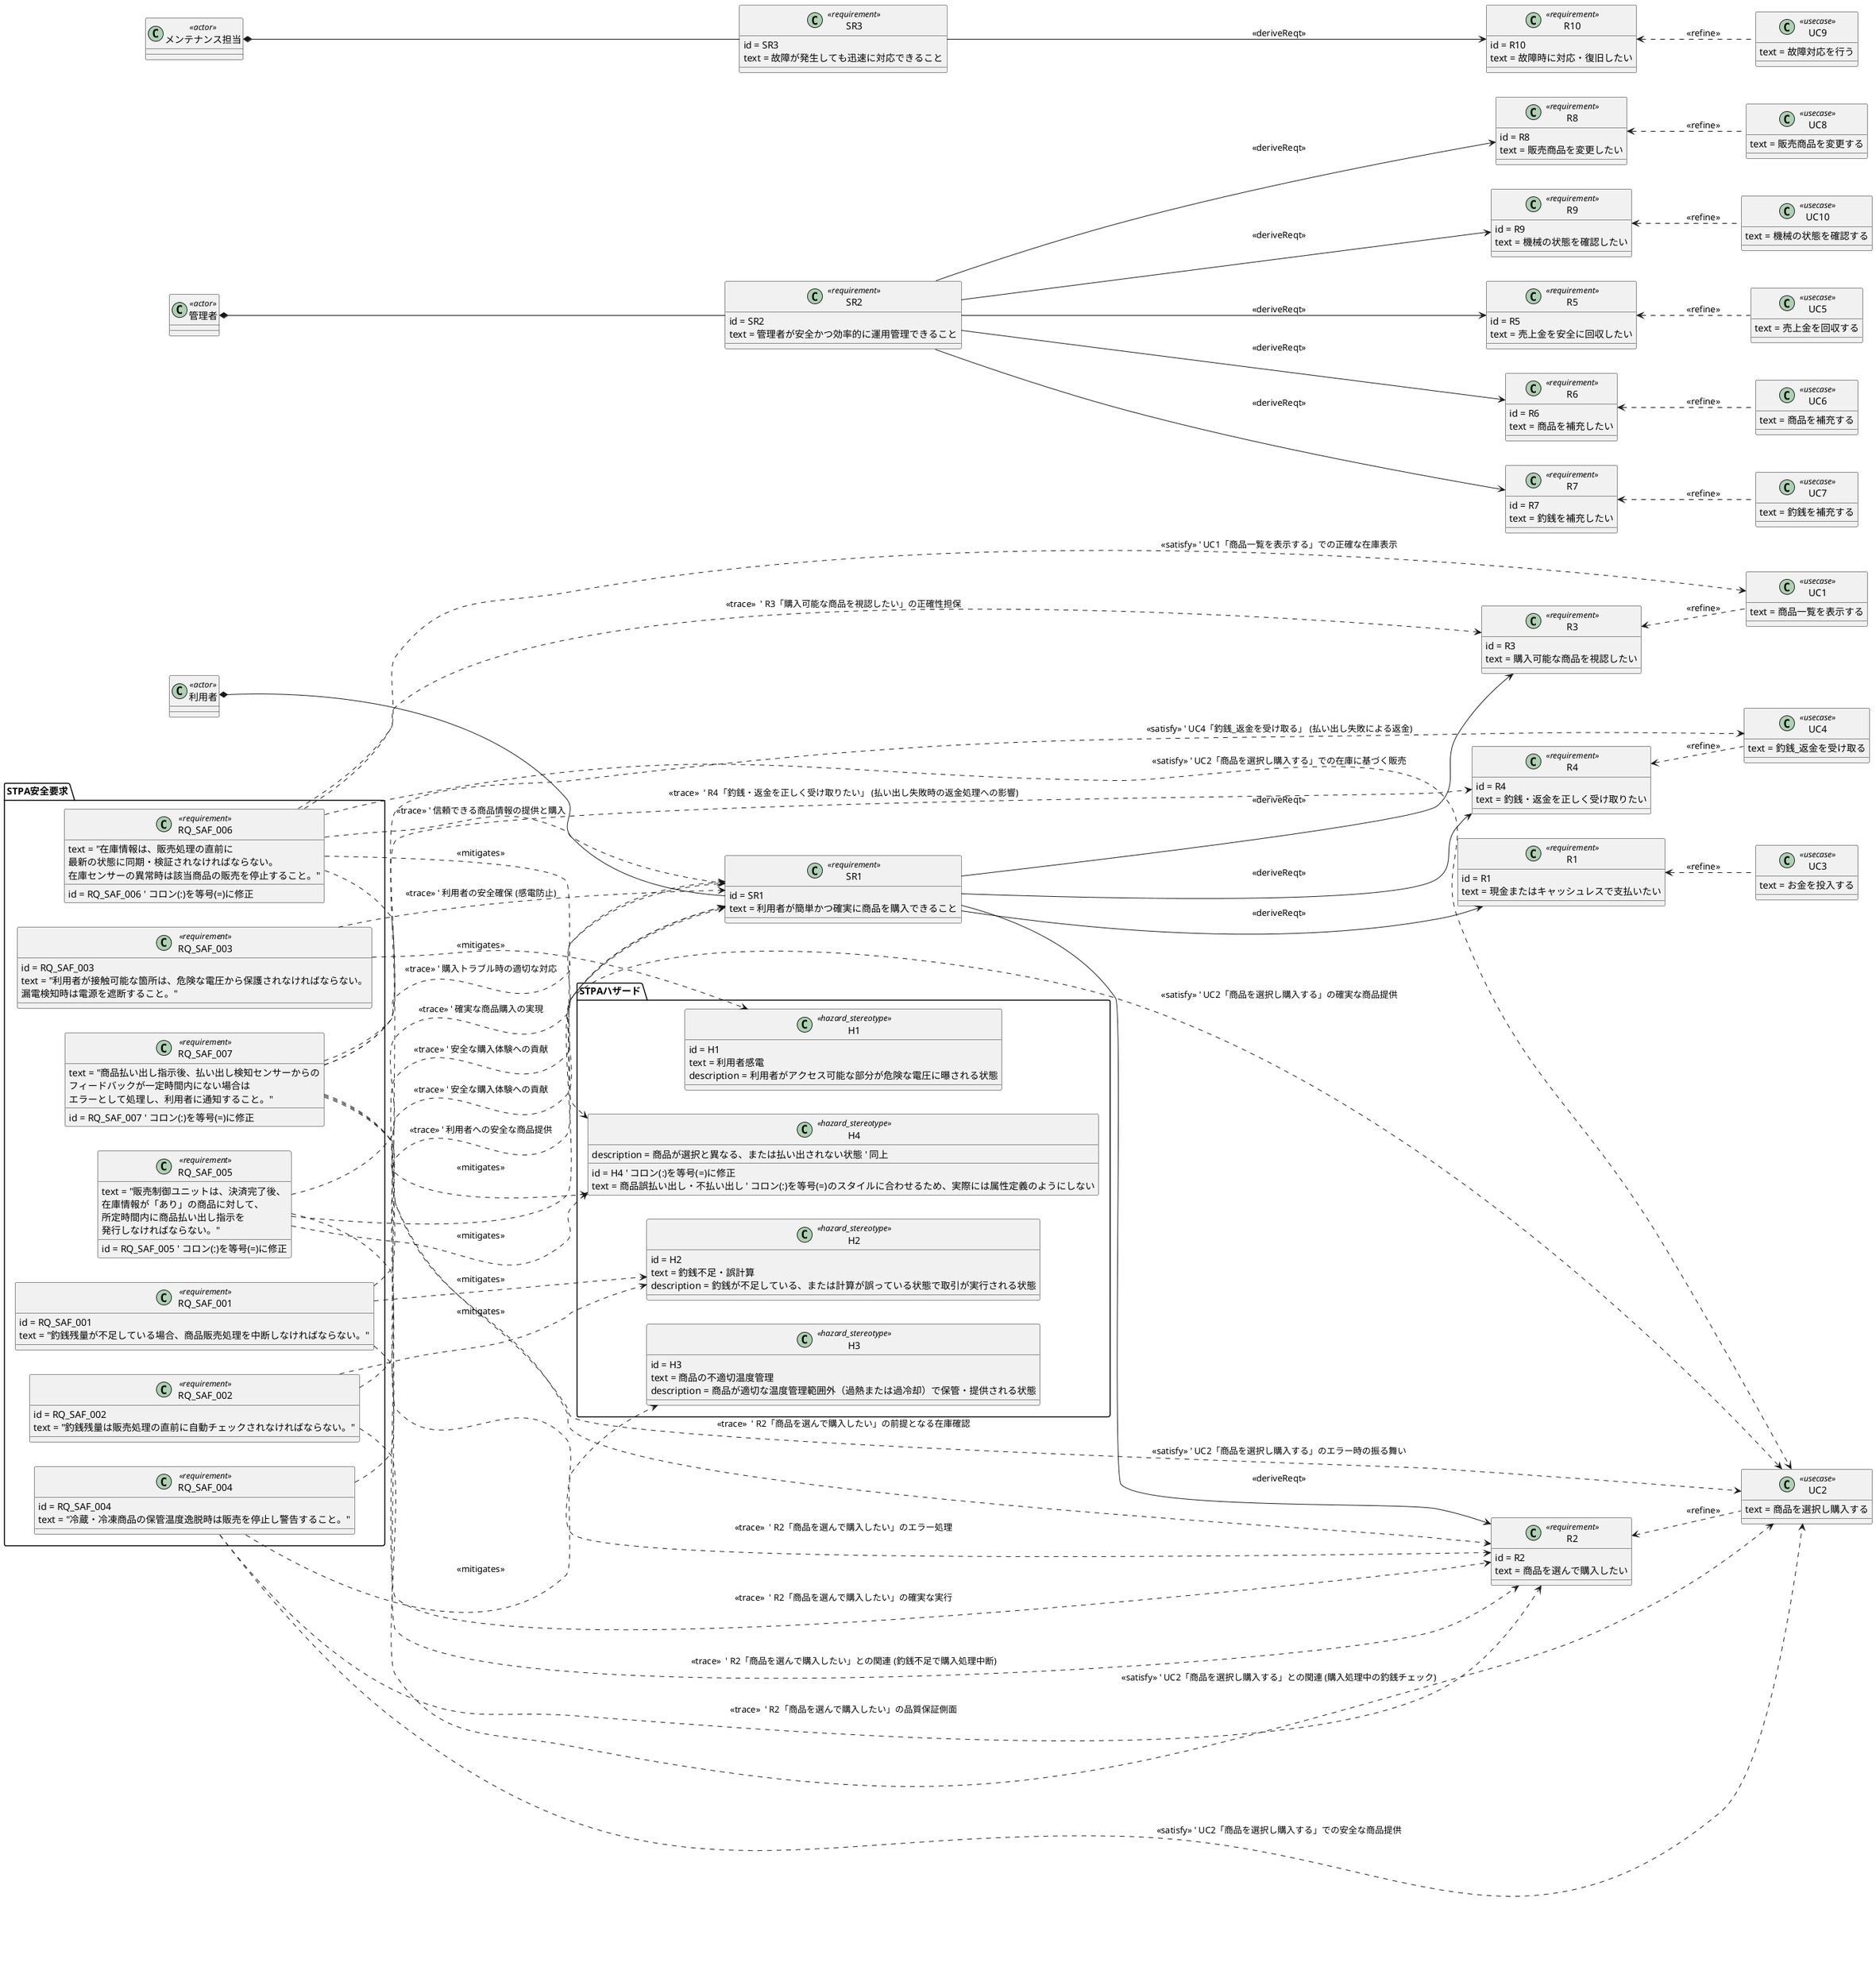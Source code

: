 @startuml
left to right direction

' アクター定義
class 利用者 <<actor>> {}
class 管理者 <<actor>> {}
class メンテナンス担当 <<actor>> {}

' 上位要求
class SR1 <<requirement>> {
  id = SR1
  text = 利用者が簡単かつ確実に商品を購入できること
}
class SR2 <<requirement>> {
  id = SR2
  text = 管理者が安全かつ効率的に運用管理できること
}
class SR3 <<requirement>> {
  id = SR3
  text = 故障が発生しても迅速に対応できること
}

' 子要求（詳細要求）
class R1 <<requirement>> {
  id = R1
  text = 現金またはキャッシュレスで支払いたい
}
class R2 <<requirement>> {
  id = R2
  text = 商品を選んで購入したい
}
class R3 <<requirement>> {
  id = R3
  text = 購入可能な商品を視認したい
}
class R4 <<requirement>> {
  id = R4
  text = 釣銭・返金を正しく受け取りたい
}
class R5 <<requirement>> {
  id = R5
  text = 売上金を安全に回収したい
}
class R6 <<requirement>> {
  id = R6
  text = 商品を補充したい
}
class R7 <<requirement>> {
  id = R7
  text = 釣銭を補充したい
}
class R8 <<requirement>> {
  id = R8
  text = 販売商品を変更したい
}
class R9 <<requirement>> {
  id = R9
  text = 機械の状態を確認したい
}
class R10 <<requirement>> {
  id = R10
  text = 故障時に対応・復旧したい
}

' 要求階層（deriveReqt）
SR1 --> R1 : <<deriveReqt>>
SR1 --> R2 : <<deriveReqt>>
SR1 --> R3 : <<deriveReqt>>
SR1 --> R4 : <<deriveReqt>>

SR2 --> R5 : <<deriveReqt>>
SR2 --> R6 : <<deriveReqt>>
SR2 --> R7 : <<deriveReqt>>
SR2 --> R8 : <<deriveReqt>>
SR2 --> R9 : <<deriveReqt>>

SR3 --> R10 : <<deriveReqt>>

' アクターと上位要求の関係
利用者 *-- SR1
管理者 *-- SR2
メンテナンス担当 *-- SR3

' ユースケース定義
class UC1 <<usecase>> {
  text = 商品一覧を表示する
}
class UC2 <<usecase>> {
  text = 商品を選択し購入する
}
class UC3 <<usecase>> {
  text = お金を投入する
}
class UC4 <<usecase>> {
  text = 釣銭_返金を受け取る
}
class UC5 <<usecase>> {
  text = 売上金を回収する
}
class UC6 <<usecase>> {
  text = 商品を補充する
}
class UC7 <<usecase>> {
  text = 釣銭を補充する
}
class UC8 <<usecase>> {
  text = 販売商品を変更する
}
class UC9 <<usecase>> {
  text = 故障対応を行う
}
class UC10 <<usecase>> {
  text = 機械の状態を確認する
}

' 要求とユースケースのトレーサビリティ
R1 <.. UC3 : <<refine>>
R2 <.. UC2 : <<refine>>
R3 <.. UC1 : <<refine>>
R4 <.. UC4 : <<refine>>
R5 <.. UC5 : <<refine>>
R6 <.. UC6 : <<refine>>
R7 <.. UC7 : <<refine>>
R8 <.. UC8 : <<refine>>
R9 <.. UC10 : <<refine>>
R10 <.. UC9 : <<refine>>

' STPA由来のハザード定義
package "STPAハザード" {
  class H1 <<hazard_stereotype>> {
    id = H1
    text = 利用者感電
    description = 利用者がアクセス可能な部分が危険な電圧に曝される状態
  }
  class H2 <<hazard_stereotype>> {
    id = H2
    text = 釣銭不足・誤計算
    description = 釣銭が不足している、または計算が誤っている状態で取引が実行される状態
  }
  class H3 <<hazard_stereotype>> {
    id = H3
    text = 商品の不適切温度管理
    description = 商品が適切な温度管理範囲外（過熱または過冷却）で保管・提供される状態
  }
  class H4 <<hazard_stereotype>> {
    id = H4 ' コロン(:)を等号(=)に修正
    text = 商品誤払い出し・不払い出し ' コロン(:)を等号(=)のスタイルに合わせるため、実際には属性定義のようにしない
    description = 商品が選択と異なる、または払い出されない状態 ' 同上
  }
}
' skinparam class<<hazard_stereotype>> {
'   BackgroundColor LightCoral
'   BorderColor Red
' }

' <<requirement>> でSTPA安全要求 (既存のものを修正・拡充)
package "STPA安全要求" {
  class RQ_SAF_001 <<requirement>> {
    id = RQ_SAF_001
    text = "釣銭残量が不足している場合、商品販売処理を中断しなければならない。"
  }
  class RQ_SAF_002 <<requirement>> {
    id = RQ_SAF_002
    text = "釣銭残量は販売処理の直前に自動チェックされなければならない。"
  }
  class RQ_SAF_003 <<requirement>> {
    id = RQ_SAF_003
    text = "利用者が接触可能な箇所は、危険な電圧から保護されなければならない。\n漏電検知時は電源を遮断すること。"
  }
  class RQ_SAF_004 <<requirement>> {
    id = RQ_SAF_004
    text = "冷蔵・冷凍商品の保管温度逸脱時は販売を停止し警告すること。"
  }
  class RQ_SAF_005 <<requirement>> {
    id = RQ_SAF_005 ' コロン(:)を等号(=)に修正
    text = "販売制御ユニットは、決済完了後、\n在庫情報が「あり」の商品に対して、\n所定時間内に商品払い出し指示を\n発行しなければならない。"
  }
  class RQ_SAF_006 <<requirement>> {
    id = RQ_SAF_006 ' コロン(:)を等号(=)に修正
    text = "在庫情報は、販売処理の直前に\n最新の状態に同期・検証されなければならない。\n在庫センサーの異常時は該当商品の販売を停止すること。"
  }
  class RQ_SAF_007 <<requirement>> {
    id = RQ_SAF_007 ' コロン(:)を等号(=)に修正
    text = "商品払い出し指示後、払い出し検知センサーからの\nフィードバックが一定時間内にない場合は\nエラーとして処理し、利用者に通知すること。"
  }
}

' STPAハザードとSTPA安全要求の関連付け
RQ_SAF_001 ..> H2 : <<mitigates>>
RQ_SAF_002 ..> H2 : <<mitigates>>
RQ_SAF_003 ..> H1 : <<mitigates>>
RQ_SAF_004 ..> H3 : <<mitigates>>
RQ_SAF_005 ..> H4 : <<mitigates>>
RQ_SAF_006 ..> H4 : <<mitigates>>
RQ_SAF_007 ..> H4 : <<mitigates>>

' STPA安全要求と他の要求/ユースケースとの関連
' 既存の関連
RQ_SAF_001 ..> SR1 : <<trace>> ' 安全な購入体験への貢献
RQ_SAF_002 ..> SR1 : <<trace>> ' 安全な購入体験への貢献
RQ_SAF_001 ..> R2 : <<trace>>  ' R2「商品を選んで購入したい」との関連 (釣銭不足で購入処理中断)
RQ_SAF_002 ..> UC2 : <<satisfy>> ' UC2「商品を選択し購入する」との関連 (購入処理中の釣銭チェック)

' RQ_SAF_003 の関連 (利用者保護)
RQ_SAF_003 ..> SR1 : <<trace>> ' 利用者の安全確保 (感電防止)

' RQ_SAF_004 の関連 (製品品質・安全)
RQ_SAF_004 ..> SR1 : <<trace>> ' 利用者への安全な商品提供
RQ_SAF_004 ..> R2  : <<trace>>  ' R2「商品を選んで購入したい」の品質保証側面
RQ_SAF_004 ..> UC2 : <<satisfy>> ' UC2「商品を選択し購入する」での安全な商品提供

' RQ_SAF_005 の関連 (確実な商品払い出し)
RQ_SAF_005 ..> SR1 : <<trace>> ' 確実な商品購入の実現
RQ_SAF_005 ..> R2  : <<trace>>  ' R2「商品を選んで購入したい」の確実な実行
RQ_SAF_005 ..> UC2 : <<satisfy>> ' UC2「商品を選択し購入する」の確実な商品提供

' RQ_SAF_006 の関連 (正確な在庫情報に基づく販売)
RQ_SAF_006 ..> SR1 : <<trace>> ' 信頼できる商品情報の提供と購入
RQ_SAF_006 ..> R2  : <<trace>>  ' R2「商品を選んで購入したい」の前提となる在庫確認
RQ_SAF_006 ..> R3  : <<trace>>  ' R3「購入可能な商品を視認したい」の正確性担保
RQ_SAF_006 ..> UC1 : <<satisfy>> ' UC1「商品一覧を表示する」での正確な在庫表示
RQ_SAF_006 ..> UC2 : <<satisfy>> ' UC2「商品を選択し購入する」での在庫に基づく販売

' RQ_SAF_007 の関連 (払い出しエラー時の対応)
RQ_SAF_007 ..> SR1 : <<trace>> ' 購入トラブル時の適切な対応
RQ_SAF_007 ..> R2  : <<trace>>  ' R2「商品を選んで購入したい」のエラー処理
RQ_SAF_007 ..> R4  : <<trace>>  ' R4「釣銭・返金を正しく受け取りたい」 (払い出し失敗時の返金処理への影響)
RQ_SAF_007 ..> UC2 : <<satisfy>> ' UC2「商品を選択し購入する」のエラー時の振る舞い
RQ_SAF_007 ..> UC4 : <<satisfy>> ' UC4「釣銭_返金を受け取る」 (払い出し失敗による返金)

@enduml